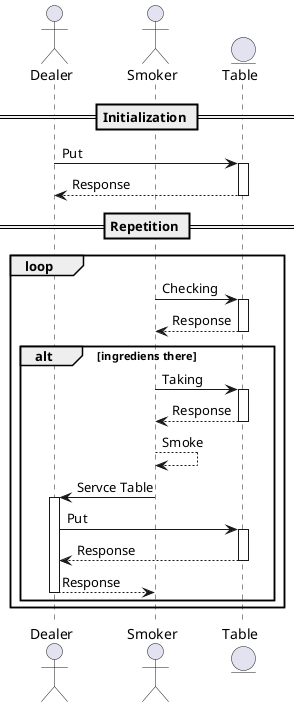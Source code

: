 @startuml
actor "Dealer"
actor "Smoker"
entity "Table"

== Initialization ==
Dealer -> Table : Put
activate Table
return Response

== Repetition ==
loop
    Smoker -> Table : Checking
    activate Table
    return Response

    alt ingrediens there
        Smoker -> Table : Taking
        activate Table
        return Response

        Smoker --> Smoker : Smoke
        Smoker -> Dealer : Servce Table
        activate Dealer
        Dealer -> Table : Put
        activate Table
        return Response
        return Response
    end
end
@enduml
